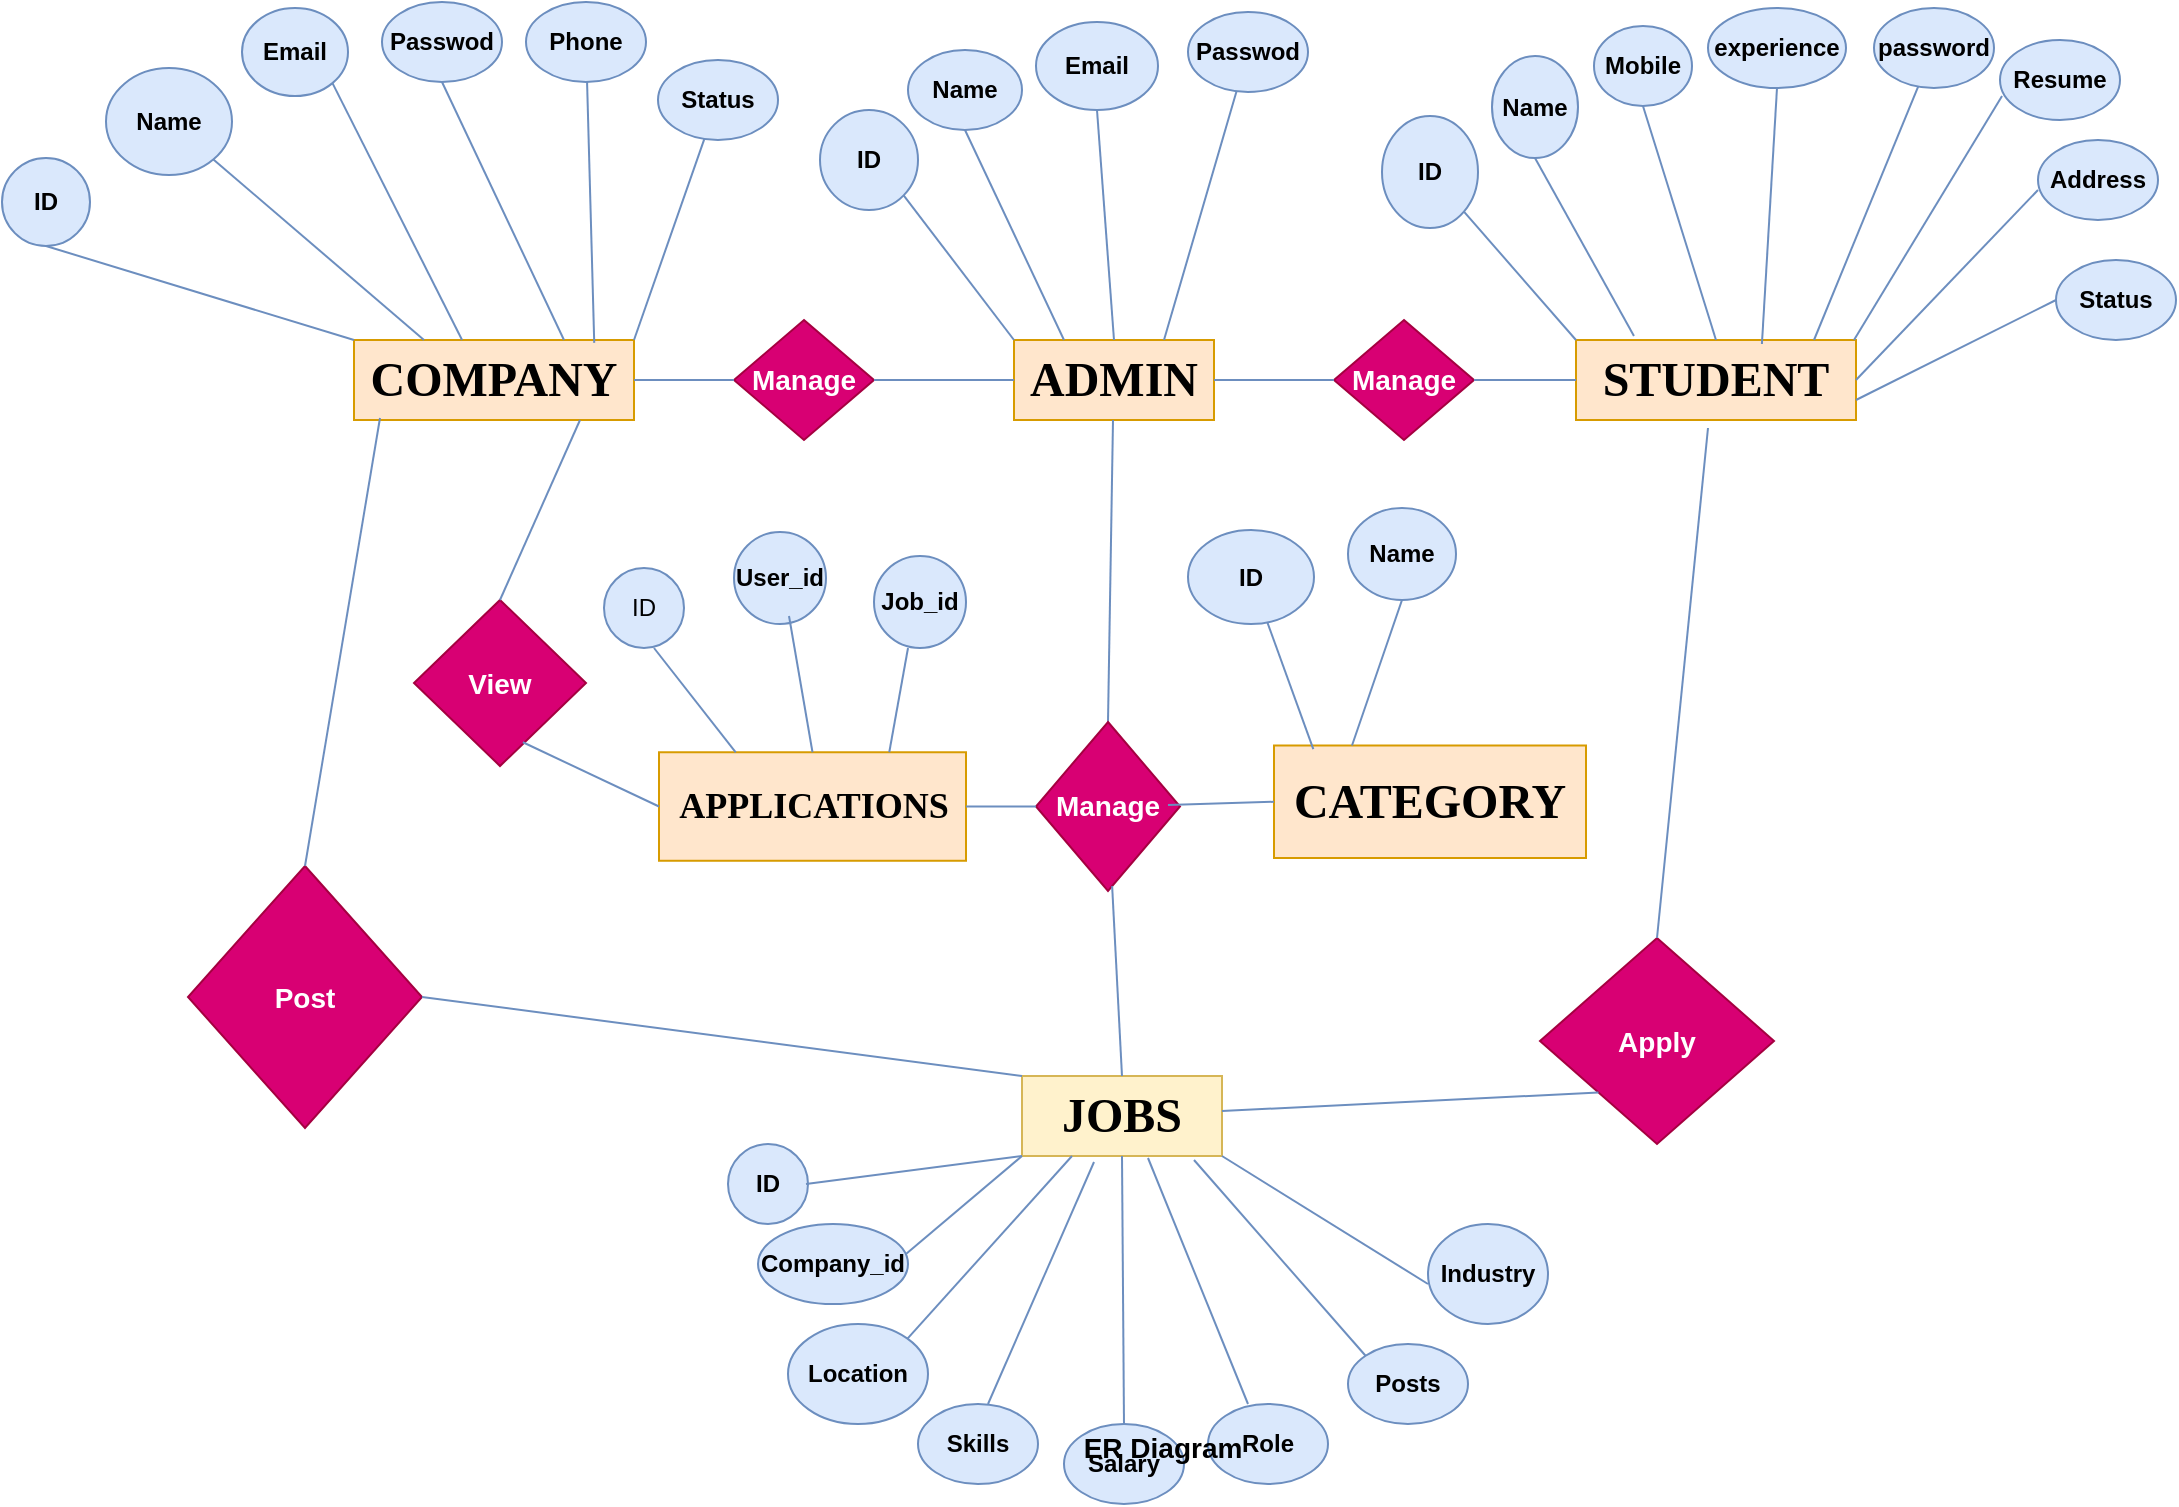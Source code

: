 <mxfile version="21.6.9" type="github">
  <diagram name="Page-1" id="xnDQvVN1IEBcobiF2Vbc">
    <mxGraphModel dx="1657" dy="1140" grid="0" gridSize="10" guides="1" tooltips="1" connect="1" arrows="1" fold="1" page="0" pageScale="1" pageWidth="850" pageHeight="1100" math="0" shadow="0">
      <root>
        <mxCell id="0" />
        <mxCell id="1" parent="0" />
        <mxCell id="uW9IMe0hNeK73aVWFQNA-1" value="&lt;b&gt;&lt;font face=&quot;Times New Roman&quot; style=&quot;font-size: 24px;&quot;&gt;COMPANY&lt;/font&gt;&lt;/b&gt;" style="whiteSpace=wrap;html=1;fillColor=#ffe6cc;strokeColor=#d79b00;" vertex="1" parent="1">
          <mxGeometry x="40" y="160" width="140" height="40" as="geometry" />
        </mxCell>
        <mxCell id="uW9IMe0hNeK73aVWFQNA-3" value="&lt;b&gt;&lt;font face=&quot;Times New Roman&quot; style=&quot;font-size: 24px;&quot;&gt;ADMIN&lt;/font&gt;&lt;/b&gt;" style="whiteSpace=wrap;html=1;fillColor=#ffe6cc;strokeColor=#d79b00;" vertex="1" parent="1">
          <mxGeometry x="370" y="160" width="100" height="40" as="geometry" />
        </mxCell>
        <mxCell id="uW9IMe0hNeK73aVWFQNA-4" value="&lt;b&gt;&lt;font face=&quot;Times New Roman&quot; style=&quot;font-size: 24px;&quot;&gt;STUDENT&lt;/font&gt;&lt;/b&gt;" style="whiteSpace=wrap;html=1;fillColor=#ffe6cc;strokeColor=#d79b00;" vertex="1" parent="1">
          <mxGeometry x="651" y="160" width="140" height="40" as="geometry" />
        </mxCell>
        <mxCell id="uW9IMe0hNeK73aVWFQNA-5" value="&lt;b&gt;&lt;font style=&quot;font-size: 14px;&quot;&gt;Manage&lt;/font&gt;&lt;/b&gt;" style="rhombus;whiteSpace=wrap;html=1;fillColor=#d80073;strokeColor=#A50040;fontColor=#ffffff;" vertex="1" parent="1">
          <mxGeometry x="230" y="150" width="70" height="60" as="geometry" />
        </mxCell>
        <mxCell id="uW9IMe0hNeK73aVWFQNA-6" value="&lt;b&gt;&lt;font style=&quot;font-size: 14px;&quot;&gt;Manage&lt;/font&gt;&lt;/b&gt;" style="rhombus;whiteSpace=wrap;html=1;fillColor=#d80073;strokeColor=#A50040;fontColor=#ffffff;" vertex="1" parent="1">
          <mxGeometry x="530" y="150" width="70" height="60" as="geometry" />
        </mxCell>
        <mxCell id="uW9IMe0hNeK73aVWFQNA-7" value="&lt;b&gt;&lt;font face=&quot;Times New Roman&quot; style=&quot;font-size: 24px;&quot;&gt;JOBS&lt;/font&gt;&lt;/b&gt;" style="whiteSpace=wrap;html=1;fillColor=#fff2cc;strokeColor=#d6b656;" vertex="1" parent="1">
          <mxGeometry x="374" y="528" width="100" height="40" as="geometry" />
        </mxCell>
        <mxCell id="uW9IMe0hNeK73aVWFQNA-8" value="&lt;b&gt;&lt;font style=&quot;font-size: 14px;&quot;&gt;Apply&lt;/font&gt;&lt;/b&gt;" style="rhombus;whiteSpace=wrap;html=1;fillColor=#d80073;strokeColor=#A50040;fontColor=#ffffff;" vertex="1" parent="1">
          <mxGeometry x="633" y="459" width="117" height="103" as="geometry" />
        </mxCell>
        <mxCell id="uW9IMe0hNeK73aVWFQNA-9" value="&lt;b&gt;&lt;font style=&quot;font-size: 14px;&quot;&gt;Post&lt;/font&gt;&lt;/b&gt;" style="rhombus;whiteSpace=wrap;html=1;fillColor=#d80073;strokeColor=#A50040;fontColor=#ffffff;" vertex="1" parent="1">
          <mxGeometry x="-43" y="423" width="117" height="131" as="geometry" />
        </mxCell>
        <mxCell id="uW9IMe0hNeK73aVWFQNA-13" value="" style="endArrow=none;html=1;rounded=0;fillColor=#dae8fc;strokeColor=#6c8ebf;" edge="1" parent="1" target="uW9IMe0hNeK73aVWFQNA-3">
          <mxGeometry width="50" height="50" relative="1" as="geometry">
            <mxPoint x="300" y="180" as="sourcePoint" />
            <mxPoint x="350" y="130" as="targetPoint" />
          </mxGeometry>
        </mxCell>
        <mxCell id="uW9IMe0hNeK73aVWFQNA-14" value="" style="endArrow=none;html=1;rounded=0;fillColor=#dae8fc;strokeColor=#6c8ebf;" edge="1" parent="1" target="uW9IMe0hNeK73aVWFQNA-5">
          <mxGeometry width="50" height="50" relative="1" as="geometry">
            <mxPoint x="180" y="180" as="sourcePoint" />
            <mxPoint x="230" y="130" as="targetPoint" />
          </mxGeometry>
        </mxCell>
        <mxCell id="uW9IMe0hNeK73aVWFQNA-15" value="" style="endArrow=none;html=1;rounded=0;entryX=0;entryY=0.5;entryDx=0;entryDy=0;fillColor=#dae8fc;strokeColor=#6c8ebf;" edge="1" parent="1" target="uW9IMe0hNeK73aVWFQNA-4">
          <mxGeometry width="50" height="50" relative="1" as="geometry">
            <mxPoint x="600" y="180" as="sourcePoint" />
            <mxPoint x="650" y="130" as="targetPoint" />
          </mxGeometry>
        </mxCell>
        <mxCell id="uW9IMe0hNeK73aVWFQNA-16" value="" style="endArrow=none;html=1;rounded=0;entryX=0;entryY=0.5;entryDx=0;entryDy=0;fillColor=#dae8fc;strokeColor=#6c8ebf;" edge="1" parent="1" target="uW9IMe0hNeK73aVWFQNA-6">
          <mxGeometry width="50" height="50" relative="1" as="geometry">
            <mxPoint x="470" y="180" as="sourcePoint" />
            <mxPoint x="520" y="130" as="targetPoint" />
          </mxGeometry>
        </mxCell>
        <mxCell id="uW9IMe0hNeK73aVWFQNA-17" value="" style="endArrow=none;html=1;rounded=0;exitX=0.5;exitY=0;exitDx=0;exitDy=0;fillColor=#dae8fc;strokeColor=#6c8ebf;" edge="1" parent="1" source="uW9IMe0hNeK73aVWFQNA-9">
          <mxGeometry width="50" height="50" relative="1" as="geometry">
            <mxPoint x="130" y="250" as="sourcePoint" />
            <mxPoint x="53" y="199" as="targetPoint" />
          </mxGeometry>
        </mxCell>
        <mxCell id="uW9IMe0hNeK73aVWFQNA-18" value="" style="endArrow=none;html=1;rounded=0;entryX=0;entryY=0;entryDx=0;entryDy=0;fillColor=#dae8fc;strokeColor=#6c8ebf;exitX=1;exitY=0.5;exitDx=0;exitDy=0;" edge="1" parent="1" source="uW9IMe0hNeK73aVWFQNA-9" target="uW9IMe0hNeK73aVWFQNA-7">
          <mxGeometry width="50" height="50" relative="1" as="geometry">
            <mxPoint x="133" y="401" as="sourcePoint" />
            <mxPoint x="330" y="270" as="targetPoint" />
          </mxGeometry>
        </mxCell>
        <mxCell id="uW9IMe0hNeK73aVWFQNA-19" value="" style="endArrow=none;html=1;rounded=0;entryX=0;entryY=1;entryDx=0;entryDy=0;fillColor=#dae8fc;strokeColor=#6c8ebf;" edge="1" parent="1" source="uW9IMe0hNeK73aVWFQNA-7" target="uW9IMe0hNeK73aVWFQNA-8">
          <mxGeometry width="50" height="50" relative="1" as="geometry">
            <mxPoint x="470" y="429" as="sourcePoint" />
            <mxPoint x="520" y="340" as="targetPoint" />
          </mxGeometry>
        </mxCell>
        <mxCell id="uW9IMe0hNeK73aVWFQNA-20" value="" style="endArrow=none;html=1;rounded=0;fillColor=#dae8fc;strokeColor=#6c8ebf;entryX=0.75;entryY=1;entryDx=0;entryDy=0;exitX=0.5;exitY=0;exitDx=0;exitDy=0;" edge="1" parent="1" source="uW9IMe0hNeK73aVWFQNA-8">
          <mxGeometry width="50" height="50" relative="1" as="geometry">
            <mxPoint x="710.316" y="474.467" as="sourcePoint" />
            <mxPoint x="717" y="204" as="targetPoint" />
          </mxGeometry>
        </mxCell>
        <mxCell id="uW9IMe0hNeK73aVWFQNA-24" value="" style="endArrow=none;html=1;rounded=0;fillColor=#dae8fc;strokeColor=#6c8ebf;exitX=0.5;exitY=0;exitDx=0;exitDy=0;" edge="1" parent="1" source="uW9IMe0hNeK73aVWFQNA-22">
          <mxGeometry width="50" height="50" relative="1" as="geometry">
            <mxPoint x="420" y="260" as="sourcePoint" />
            <mxPoint x="419.5" y="200" as="targetPoint" />
          </mxGeometry>
        </mxCell>
        <mxCell id="uW9IMe0hNeK73aVWFQNA-25" value="&lt;b&gt;ID&lt;/b&gt;" style="ellipse;whiteSpace=wrap;html=1;fillColor=#dae8fc;strokeColor=#6c8ebf;" vertex="1" parent="1">
          <mxGeometry x="-136" y="69" width="44" height="44" as="geometry" />
        </mxCell>
        <mxCell id="uW9IMe0hNeK73aVWFQNA-26" value="&lt;b&gt;Name&lt;/b&gt;" style="ellipse;whiteSpace=wrap;html=1;fillColor=#dae8fc;strokeColor=#6c8ebf;" vertex="1" parent="1">
          <mxGeometry x="-84" y="24" width="63" height="53.5" as="geometry" />
        </mxCell>
        <mxCell id="uW9IMe0hNeK73aVWFQNA-27" value="&lt;b&gt;Email&lt;/b&gt;" style="ellipse;whiteSpace=wrap;html=1;fillColor=#dae8fc;strokeColor=#6c8ebf;" vertex="1" parent="1">
          <mxGeometry x="-16" y="-6" width="53" height="44" as="geometry" />
        </mxCell>
        <mxCell id="uW9IMe0hNeK73aVWFQNA-28" value="&lt;b&gt;Passwod&lt;/b&gt;" style="ellipse;whiteSpace=wrap;html=1;fillColor=#dae8fc;strokeColor=#6c8ebf;" vertex="1" parent="1">
          <mxGeometry x="54" y="-9" width="60" height="40" as="geometry" />
        </mxCell>
        <mxCell id="uW9IMe0hNeK73aVWFQNA-29" value="" style="endArrow=none;html=1;rounded=0;entryX=0;entryY=0;entryDx=0;entryDy=0;fillColor=#dae8fc;strokeColor=#6c8ebf;exitX=0.5;exitY=1;exitDx=0;exitDy=0;" edge="1" parent="1" source="uW9IMe0hNeK73aVWFQNA-25" target="uW9IMe0hNeK73aVWFQNA-1">
          <mxGeometry width="50" height="50" relative="1" as="geometry">
            <mxPoint x="10" y="100" as="sourcePoint" />
            <mxPoint x="60" y="100" as="targetPoint" />
          </mxGeometry>
        </mxCell>
        <mxCell id="uW9IMe0hNeK73aVWFQNA-30" value="" style="endArrow=none;html=1;rounded=0;entryX=0.25;entryY=0;entryDx=0;entryDy=0;fillColor=#dae8fc;strokeColor=#6c8ebf;" edge="1" parent="1" source="uW9IMe0hNeK73aVWFQNA-26" target="uW9IMe0hNeK73aVWFQNA-1">
          <mxGeometry width="50" height="50" relative="1" as="geometry">
            <mxPoint x="60" y="70" as="sourcePoint" />
            <mxPoint x="110" y="70" as="targetPoint" />
          </mxGeometry>
        </mxCell>
        <mxCell id="uW9IMe0hNeK73aVWFQNA-31" value="" style="endArrow=none;html=1;rounded=0;fillColor=#dae8fc;strokeColor=#6c8ebf;entryX=0.386;entryY=0;entryDx=0;entryDy=0;entryPerimeter=0;exitX=1;exitY=1;exitDx=0;exitDy=0;" edge="1" parent="1" source="uW9IMe0hNeK73aVWFQNA-27" target="uW9IMe0hNeK73aVWFQNA-1">
          <mxGeometry width="50" height="50" relative="1" as="geometry">
            <mxPoint x="74" y="39" as="sourcePoint" />
            <mxPoint x="86" y="151" as="targetPoint" />
          </mxGeometry>
        </mxCell>
        <mxCell id="uW9IMe0hNeK73aVWFQNA-32" value="" style="endArrow=none;html=1;rounded=0;entryX=0.75;entryY=0;entryDx=0;entryDy=0;fillColor=#dae8fc;strokeColor=#6c8ebf;exitX=0.5;exitY=1;exitDx=0;exitDy=0;" edge="1" parent="1" source="uW9IMe0hNeK73aVWFQNA-28" target="uW9IMe0hNeK73aVWFQNA-1">
          <mxGeometry width="50" height="50" relative="1" as="geometry">
            <mxPoint x="180" y="60" as="sourcePoint" />
            <mxPoint x="230" y="60" as="targetPoint" />
          </mxGeometry>
        </mxCell>
        <mxCell id="uW9IMe0hNeK73aVWFQNA-33" value="" style="endArrow=none;html=1;rounded=0;fillColor=#dae8fc;strokeColor=#6c8ebf;exitX=0.858;exitY=0.036;exitDx=0;exitDy=0;exitPerimeter=0;" edge="1" parent="1" source="uW9IMe0hNeK73aVWFQNA-1" target="uW9IMe0hNeK73aVWFQNA-34">
          <mxGeometry width="50" height="50" relative="1" as="geometry">
            <mxPoint x="160" y="146" as="sourcePoint" />
            <mxPoint x="230" y="159" as="targetPoint" />
          </mxGeometry>
        </mxCell>
        <mxCell id="uW9IMe0hNeK73aVWFQNA-34" value="&lt;b&gt;Phone&lt;/b&gt;" style="ellipse;whiteSpace=wrap;html=1;fillColor=#dae8fc;strokeColor=#6c8ebf;" vertex="1" parent="1">
          <mxGeometry x="126" y="-9" width="60" height="40" as="geometry" />
        </mxCell>
        <mxCell id="uW9IMe0hNeK73aVWFQNA-35" value="&lt;b&gt;ID&lt;/b&gt;" style="ellipse;whiteSpace=wrap;html=1;fillColor=#dae8fc;strokeColor=#6c8ebf;" vertex="1" parent="1">
          <mxGeometry x="273" y="45" width="49" height="50" as="geometry" />
        </mxCell>
        <mxCell id="uW9IMe0hNeK73aVWFQNA-36" value="&lt;b&gt;Name&lt;/b&gt;" style="ellipse;whiteSpace=wrap;html=1;fillColor=#dae8fc;strokeColor=#6c8ebf;" vertex="1" parent="1">
          <mxGeometry x="317" y="15" width="57" height="40" as="geometry" />
        </mxCell>
        <mxCell id="uW9IMe0hNeK73aVWFQNA-37" value="&lt;b&gt;Email&lt;/b&gt;" style="ellipse;whiteSpace=wrap;html=1;fillColor=#dae8fc;strokeColor=#6c8ebf;" vertex="1" parent="1">
          <mxGeometry x="381" y="1" width="61" height="44" as="geometry" />
        </mxCell>
        <mxCell id="uW9IMe0hNeK73aVWFQNA-38" value="&lt;b&gt;Passwod&lt;/b&gt;" style="ellipse;whiteSpace=wrap;html=1;fillColor=#dae8fc;strokeColor=#6c8ebf;" vertex="1" parent="1">
          <mxGeometry x="457" y="-4" width="60" height="40" as="geometry" />
        </mxCell>
        <mxCell id="uW9IMe0hNeK73aVWFQNA-40" value="" style="endArrow=none;html=1;rounded=0;exitX=0;exitY=0;exitDx=0;exitDy=0;fillColor=#dae8fc;strokeColor=#6c8ebf;entryX=1;entryY=1;entryDx=0;entryDy=0;" edge="1" parent="1" source="uW9IMe0hNeK73aVWFQNA-3" target="uW9IMe0hNeK73aVWFQNA-35">
          <mxGeometry width="50" height="50" relative="1" as="geometry">
            <mxPoint x="270" y="160" as="sourcePoint" />
            <mxPoint x="326" y="89" as="targetPoint" />
          </mxGeometry>
        </mxCell>
        <mxCell id="uW9IMe0hNeK73aVWFQNA-41" value="" style="endArrow=none;html=1;rounded=0;exitX=0.25;exitY=0;exitDx=0;exitDy=0;fillColor=#dae8fc;strokeColor=#6c8ebf;entryX=0.5;entryY=1;entryDx=0;entryDy=0;" edge="1" parent="1" source="uW9IMe0hNeK73aVWFQNA-3" target="uW9IMe0hNeK73aVWFQNA-36">
          <mxGeometry width="50" height="50" relative="1" as="geometry">
            <mxPoint x="320" y="131" as="sourcePoint" />
            <mxPoint x="376" y="60" as="targetPoint" />
          </mxGeometry>
        </mxCell>
        <mxCell id="uW9IMe0hNeK73aVWFQNA-42" value="" style="endArrow=none;html=1;rounded=0;exitX=0.5;exitY=0;exitDx=0;exitDy=0;fillColor=#dae8fc;strokeColor=#6c8ebf;entryX=0.5;entryY=1;entryDx=0;entryDy=0;" edge="1" parent="1" source="uW9IMe0hNeK73aVWFQNA-3" target="uW9IMe0hNeK73aVWFQNA-37">
          <mxGeometry width="50" height="50" relative="1" as="geometry">
            <mxPoint x="380" y="121" as="sourcePoint" />
            <mxPoint x="436" y="50" as="targetPoint" />
          </mxGeometry>
        </mxCell>
        <mxCell id="uW9IMe0hNeK73aVWFQNA-43" value="" style="endArrow=none;html=1;rounded=0;exitX=0.75;exitY=0;exitDx=0;exitDy=0;fillColor=#dae8fc;strokeColor=#6c8ebf;" edge="1" parent="1" source="uW9IMe0hNeK73aVWFQNA-3" target="uW9IMe0hNeK73aVWFQNA-38">
          <mxGeometry width="50" height="50" relative="1" as="geometry">
            <mxPoint x="440" y="121" as="sourcePoint" />
            <mxPoint x="496" y="50" as="targetPoint" />
          </mxGeometry>
        </mxCell>
        <mxCell id="uW9IMe0hNeK73aVWFQNA-44" value="&lt;b&gt;ID&lt;/b&gt;" style="ellipse;whiteSpace=wrap;html=1;fillColor=#dae8fc;strokeColor=#6c8ebf;" vertex="1" parent="1">
          <mxGeometry x="554" y="48" width="48" height="56" as="geometry" />
        </mxCell>
        <mxCell id="uW9IMe0hNeK73aVWFQNA-45" value="&lt;b&gt;Name&lt;/b&gt;" style="ellipse;whiteSpace=wrap;html=1;fillColor=#dae8fc;strokeColor=#6c8ebf;" vertex="1" parent="1">
          <mxGeometry x="609" y="18" width="43" height="51" as="geometry" />
        </mxCell>
        <mxCell id="uW9IMe0hNeK73aVWFQNA-46" value="&lt;b&gt;Mobile&lt;/b&gt;" style="ellipse;whiteSpace=wrap;html=1;fillColor=#dae8fc;strokeColor=#6c8ebf;" vertex="1" parent="1">
          <mxGeometry x="660" y="3" width="49" height="40" as="geometry" />
        </mxCell>
        <mxCell id="uW9IMe0hNeK73aVWFQNA-47" value="&lt;b&gt;experience&lt;/b&gt;" style="ellipse;whiteSpace=wrap;html=1;fillColor=#dae8fc;strokeColor=#6c8ebf;" vertex="1" parent="1">
          <mxGeometry x="717" y="-6" width="69" height="40" as="geometry" />
        </mxCell>
        <mxCell id="uW9IMe0hNeK73aVWFQNA-48" value="&lt;b&gt;password&lt;/b&gt;" style="ellipse;whiteSpace=wrap;html=1;fillColor=#dae8fc;strokeColor=#6c8ebf;" vertex="1" parent="1">
          <mxGeometry x="800" y="-6" width="60" height="40" as="geometry" />
        </mxCell>
        <mxCell id="uW9IMe0hNeK73aVWFQNA-49" value="&lt;b&gt;Resume&lt;/b&gt;" style="ellipse;whiteSpace=wrap;html=1;fillColor=#dae8fc;strokeColor=#6c8ebf;" vertex="1" parent="1">
          <mxGeometry x="863" y="10" width="60" height="40" as="geometry" />
        </mxCell>
        <mxCell id="uW9IMe0hNeK73aVWFQNA-50" value="" style="endArrow=none;html=1;rounded=0;entryX=0.017;entryY=0.7;entryDx=0;entryDy=0;entryPerimeter=0;fillColor=#dae8fc;strokeColor=#6c8ebf;" edge="1" parent="1" target="uW9IMe0hNeK73aVWFQNA-49">
          <mxGeometry width="50" height="50" relative="1" as="geometry">
            <mxPoint x="790" y="160" as="sourcePoint" />
            <mxPoint x="890" y="80" as="targetPoint" />
          </mxGeometry>
        </mxCell>
        <mxCell id="uW9IMe0hNeK73aVWFQNA-51" value="" style="endArrow=none;html=1;rounded=0;exitX=0.85;exitY=0;exitDx=0;exitDy=0;exitPerimeter=0;fillColor=#dae8fc;strokeColor=#6c8ebf;" edge="1" parent="1" source="uW9IMe0hNeK73aVWFQNA-4" target="uW9IMe0hNeK73aVWFQNA-48">
          <mxGeometry width="50" height="50" relative="1" as="geometry">
            <mxPoint x="770" y="155" as="sourcePoint" />
            <mxPoint x="842" y="45" as="targetPoint" />
          </mxGeometry>
        </mxCell>
        <mxCell id="uW9IMe0hNeK73aVWFQNA-52" value="" style="endArrow=none;html=1;rounded=0;exitX=0.664;exitY=0.05;exitDx=0;exitDy=0;exitPerimeter=0;fillColor=#dae8fc;strokeColor=#6c8ebf;entryX=0.5;entryY=1;entryDx=0;entryDy=0;" edge="1" parent="1" source="uW9IMe0hNeK73aVWFQNA-4" target="uW9IMe0hNeK73aVWFQNA-47">
          <mxGeometry width="50" height="50" relative="1" as="geometry">
            <mxPoint x="740" y="155" as="sourcePoint" />
            <mxPoint x="781" y="45" as="targetPoint" />
          </mxGeometry>
        </mxCell>
        <mxCell id="uW9IMe0hNeK73aVWFQNA-53" value="" style="endArrow=none;html=1;rounded=0;exitX=0.5;exitY=0;exitDx=0;exitDy=0;fillColor=#dae8fc;strokeColor=#6c8ebf;entryX=0.5;entryY=1;entryDx=0;entryDy=0;" edge="1" parent="1" source="uW9IMe0hNeK73aVWFQNA-4" target="uW9IMe0hNeK73aVWFQNA-46">
          <mxGeometry width="50" height="50" relative="1" as="geometry">
            <mxPoint x="710" y="150" as="sourcePoint" />
            <mxPoint x="721" y="45" as="targetPoint" />
          </mxGeometry>
        </mxCell>
        <mxCell id="uW9IMe0hNeK73aVWFQNA-54" value="" style="endArrow=none;html=1;rounded=0;exitX=0.207;exitY=-0.05;exitDx=0;exitDy=0;exitPerimeter=0;fillColor=#dae8fc;strokeColor=#6c8ebf;entryX=0.5;entryY=1;entryDx=0;entryDy=0;" edge="1" parent="1" source="uW9IMe0hNeK73aVWFQNA-4" target="uW9IMe0hNeK73aVWFQNA-45">
          <mxGeometry width="50" height="50" relative="1" as="geometry">
            <mxPoint x="620" y="165" as="sourcePoint" />
            <mxPoint x="671" y="55" as="targetPoint" />
          </mxGeometry>
        </mxCell>
        <mxCell id="uW9IMe0hNeK73aVWFQNA-55" value="" style="endArrow=none;html=1;rounded=0;exitX=0;exitY=0;exitDx=0;exitDy=0;fillColor=#dae8fc;strokeColor=#6c8ebf;entryX=1;entryY=1;entryDx=0;entryDy=0;" edge="1" parent="1" source="uW9IMe0hNeK73aVWFQNA-4" target="uW9IMe0hNeK73aVWFQNA-44">
          <mxGeometry width="50" height="50" relative="1" as="geometry">
            <mxPoint x="570" y="195" as="sourcePoint" />
            <mxPoint x="621" y="85" as="targetPoint" />
          </mxGeometry>
        </mxCell>
        <mxCell id="uW9IMe0hNeK73aVWFQNA-56" value="&lt;b&gt;ID&lt;/b&gt;" style="ellipse;whiteSpace=wrap;html=1;fillColor=#dae8fc;strokeColor=#6c8ebf;" vertex="1" parent="1">
          <mxGeometry x="227" y="562" width="40" height="40" as="geometry" />
        </mxCell>
        <mxCell id="uW9IMe0hNeK73aVWFQNA-57" value="&lt;b&gt;Company_id&lt;/b&gt;" style="ellipse;whiteSpace=wrap;html=1;fillColor=#dae8fc;strokeColor=#6c8ebf;" vertex="1" parent="1">
          <mxGeometry x="242" y="602" width="75" height="40" as="geometry" />
        </mxCell>
        <mxCell id="uW9IMe0hNeK73aVWFQNA-58" value="&lt;b&gt;Location&lt;/b&gt;" style="ellipse;whiteSpace=wrap;html=1;fillColor=#dae8fc;strokeColor=#6c8ebf;" vertex="1" parent="1">
          <mxGeometry x="257" y="652" width="70" height="50" as="geometry" />
        </mxCell>
        <mxCell id="uW9IMe0hNeK73aVWFQNA-59" value="&lt;b&gt;Skills&lt;/b&gt;" style="ellipse;whiteSpace=wrap;html=1;fillColor=#dae8fc;strokeColor=#6c8ebf;" vertex="1" parent="1">
          <mxGeometry x="322" y="692" width="60" height="40" as="geometry" />
        </mxCell>
        <mxCell id="uW9IMe0hNeK73aVWFQNA-60" value="&lt;b&gt;Salary&lt;/b&gt;" style="ellipse;whiteSpace=wrap;html=1;fillColor=#dae8fc;strokeColor=#6c8ebf;" vertex="1" parent="1">
          <mxGeometry x="395" y="702" width="60" height="40" as="geometry" />
        </mxCell>
        <mxCell id="uW9IMe0hNeK73aVWFQNA-67" value="&lt;b&gt;Role&lt;/b&gt;" style="ellipse;whiteSpace=wrap;html=1;fillColor=#dae8fc;strokeColor=#6c8ebf;" vertex="1" parent="1">
          <mxGeometry x="467" y="692" width="60" height="40" as="geometry" />
        </mxCell>
        <mxCell id="uW9IMe0hNeK73aVWFQNA-68" value="&lt;b&gt;Posts&lt;/b&gt;" style="ellipse;whiteSpace=wrap;html=1;fillColor=#dae8fc;strokeColor=#6c8ebf;" vertex="1" parent="1">
          <mxGeometry x="537" y="662" width="60" height="40" as="geometry" />
        </mxCell>
        <mxCell id="uW9IMe0hNeK73aVWFQNA-69" value="&lt;b&gt;Industry&lt;/b&gt;" style="ellipse;whiteSpace=wrap;html=1;fillColor=#dae8fc;strokeColor=#6c8ebf;" vertex="1" parent="1">
          <mxGeometry x="577" y="602" width="60" height="50" as="geometry" />
        </mxCell>
        <mxCell id="uW9IMe0hNeK73aVWFQNA-72" value="" style="endArrow=none;html=1;rounded=0;entryX=0;entryY=1;entryDx=0;entryDy=0;fillColor=#dae8fc;strokeColor=#6c8ebf;" edge="1" parent="1" target="uW9IMe0hNeK73aVWFQNA-7">
          <mxGeometry width="50" height="50" relative="1" as="geometry">
            <mxPoint x="266" y="582" as="sourcePoint" />
            <mxPoint x="266" y="512" as="targetPoint" />
          </mxGeometry>
        </mxCell>
        <mxCell id="uW9IMe0hNeK73aVWFQNA-73" value="" style="endArrow=none;html=1;rounded=0;fillColor=#dae8fc;strokeColor=#6c8ebf;entryX=0;entryY=1;entryDx=0;entryDy=0;" edge="1" parent="1" target="uW9IMe0hNeK73aVWFQNA-7">
          <mxGeometry width="50" height="50" relative="1" as="geometry">
            <mxPoint x="316" y="617" as="sourcePoint" />
            <mxPoint x="367" y="572" as="targetPoint" />
          </mxGeometry>
        </mxCell>
        <mxCell id="uW9IMe0hNeK73aVWFQNA-74" value="" style="endArrow=none;html=1;rounded=0;entryX=0.25;entryY=1;entryDx=0;entryDy=0;exitX=1;exitY=0;exitDx=0;exitDy=0;fillColor=#dae8fc;strokeColor=#6c8ebf;" edge="1" parent="1" source="uW9IMe0hNeK73aVWFQNA-58" target="uW9IMe0hNeK73aVWFQNA-7">
          <mxGeometry width="50" height="50" relative="1" as="geometry">
            <mxPoint x="322" y="657" as="sourcePoint" />
            <mxPoint x="322" y="587" as="targetPoint" />
          </mxGeometry>
        </mxCell>
        <mxCell id="uW9IMe0hNeK73aVWFQNA-75" value="" style="endArrow=none;html=1;rounded=0;entryX=0.36;entryY=1.075;entryDx=0;entryDy=0;entryPerimeter=0;fillColor=#dae8fc;strokeColor=#6c8ebf;" edge="1" parent="1" target="uW9IMe0hNeK73aVWFQNA-7">
          <mxGeometry width="50" height="50" relative="1" as="geometry">
            <mxPoint x="357" y="692" as="sourcePoint" />
            <mxPoint x="357" y="622" as="targetPoint" />
          </mxGeometry>
        </mxCell>
        <mxCell id="uW9IMe0hNeK73aVWFQNA-76" value="" style="endArrow=none;html=1;rounded=0;entryX=0.5;entryY=1;entryDx=0;entryDy=0;fillColor=#dae8fc;strokeColor=#6c8ebf;exitX=0.5;exitY=0;exitDx=0;exitDy=0;" edge="1" parent="1" source="uW9IMe0hNeK73aVWFQNA-60" target="uW9IMe0hNeK73aVWFQNA-7">
          <mxGeometry width="50" height="50" relative="1" as="geometry">
            <mxPoint x="421" y="696" as="sourcePoint" />
            <mxPoint x="416.5" y="622" as="targetPoint" />
          </mxGeometry>
        </mxCell>
        <mxCell id="uW9IMe0hNeK73aVWFQNA-77" value="" style="endArrow=none;html=1;rounded=0;fillColor=#dae8fc;strokeColor=#6c8ebf;entryX=0.63;entryY=1.025;entryDx=0;entryDy=0;entryPerimeter=0;" edge="1" parent="1" target="uW9IMe0hNeK73aVWFQNA-7">
          <mxGeometry width="50" height="50" relative="1" as="geometry">
            <mxPoint x="487" y="692" as="sourcePoint" />
            <mxPoint x="437" y="572" as="targetPoint" />
          </mxGeometry>
        </mxCell>
        <mxCell id="uW9IMe0hNeK73aVWFQNA-78" value="" style="endArrow=none;html=1;rounded=0;entryX=0.86;entryY=1.05;entryDx=0;entryDy=0;entryPerimeter=0;exitX=0;exitY=0;exitDx=0;exitDy=0;fillColor=#dae8fc;strokeColor=#6c8ebf;" edge="1" parent="1" source="uW9IMe0hNeK73aVWFQNA-68" target="uW9IMe0hNeK73aVWFQNA-7">
          <mxGeometry width="50" height="50" relative="1" as="geometry">
            <mxPoint x="537" y="662" as="sourcePoint" />
            <mxPoint x="537" y="592" as="targetPoint" />
          </mxGeometry>
        </mxCell>
        <mxCell id="uW9IMe0hNeK73aVWFQNA-79" value="" style="endArrow=none;html=1;rounded=0;entryX=1;entryY=1;entryDx=0;entryDy=0;fillColor=#dae8fc;strokeColor=#6c8ebf;" edge="1" parent="1" target="uW9IMe0hNeK73aVWFQNA-7">
          <mxGeometry width="50" height="50" relative="1" as="geometry">
            <mxPoint x="577" y="632" as="sourcePoint" />
            <mxPoint x="577" y="562" as="targetPoint" />
          </mxGeometry>
        </mxCell>
        <mxCell id="uW9IMe0hNeK73aVWFQNA-81" value="&lt;b&gt;&lt;font style=&quot;font-size: 14px;&quot;&gt;ER Diagram&lt;/font&gt;&lt;/b&gt;" style="text;html=1;align=center;verticalAlign=middle;resizable=0;points=[];autosize=1;strokeColor=none;fillColor=none;" vertex="1" parent="1">
          <mxGeometry x="395" y="699" width="97" height="29" as="geometry" />
        </mxCell>
        <mxCell id="uW9IMe0hNeK73aVWFQNA-83" value="&lt;font face=&quot;Times New Roman&quot; style=&quot;font-size: 18px;&quot;&gt;&lt;b&gt;APPLICATIONS&lt;/b&gt;&lt;/font&gt;" style="whiteSpace=wrap;html=1;fillColor=#ffe6cc;strokeColor=#d79b00;" vertex="1" parent="1">
          <mxGeometry x="192.5" y="366.13" width="153.5" height="54.25" as="geometry" />
        </mxCell>
        <mxCell id="uW9IMe0hNeK73aVWFQNA-86" value="&lt;span style=&quot;font-size: 14px;&quot;&gt;&lt;b&gt;View&lt;/b&gt;&lt;/span&gt;" style="rhombus;whiteSpace=wrap;html=1;fillColor=#d80073;strokeColor=#A50040;fontColor=#ffffff;" vertex="1" parent="1">
          <mxGeometry x="70" y="290" width="86" height="83" as="geometry" />
        </mxCell>
        <mxCell id="uW9IMe0hNeK73aVWFQNA-87" value="" style="endArrow=none;html=1;rounded=0;fillColor=#dae8fc;strokeColor=#6c8ebf;exitX=0.5;exitY=0;exitDx=0;exitDy=0;" edge="1" parent="1" source="uW9IMe0hNeK73aVWFQNA-86">
          <mxGeometry width="50" height="50" relative="1" as="geometry">
            <mxPoint x="153.5" y="260" as="sourcePoint" />
            <mxPoint x="153" y="200" as="targetPoint" />
          </mxGeometry>
        </mxCell>
        <mxCell id="uW9IMe0hNeK73aVWFQNA-22" value="&lt;span style=&quot;font-size: 14px;&quot;&gt;&lt;b&gt;Manage&lt;/b&gt;&lt;/span&gt;" style="rhombus;whiteSpace=wrap;html=1;fillColor=#d80073;strokeColor=#A50040;fontColor=#ffffff;" vertex="1" parent="1">
          <mxGeometry x="381" y="351" width="72" height="84.5" as="geometry" />
        </mxCell>
        <mxCell id="uW9IMe0hNeK73aVWFQNA-90" value="" style="endArrow=none;html=1;rounded=0;fillColor=#dae8fc;strokeColor=#6c8ebf;exitX=0.5;exitY=0;exitDx=0;exitDy=0;" edge="1" parent="1" source="uW9IMe0hNeK73aVWFQNA-7" target="uW9IMe0hNeK73aVWFQNA-22">
          <mxGeometry width="50" height="50" relative="1" as="geometry">
            <mxPoint x="423" y="580.5" as="sourcePoint" />
            <mxPoint x="420" y="477" as="targetPoint" />
          </mxGeometry>
        </mxCell>
        <mxCell id="uW9IMe0hNeK73aVWFQNA-93" value="" style="endArrow=none;html=1;rounded=0;fillColor=#dae8fc;strokeColor=#6c8ebf;entryX=0;entryY=0.5;entryDx=0;entryDy=0;exitX=0.633;exitY=0.857;exitDx=0;exitDy=0;exitPerimeter=0;" edge="1" parent="1" source="uW9IMe0hNeK73aVWFQNA-86" target="uW9IMe0hNeK73aVWFQNA-83">
          <mxGeometry width="50" height="50" relative="1" as="geometry">
            <mxPoint x="130" y="369" as="sourcePoint" />
            <mxPoint x="192" y="400" as="targetPoint" />
          </mxGeometry>
        </mxCell>
        <mxCell id="uW9IMe0hNeK73aVWFQNA-94" value="" style="endArrow=none;html=1;rounded=0;fillColor=#dae8fc;strokeColor=#6c8ebf;exitX=1;exitY=0.5;exitDx=0;exitDy=0;entryX=0;entryY=0.5;entryDx=0;entryDy=0;" edge="1" parent="1" source="uW9IMe0hNeK73aVWFQNA-83" target="uW9IMe0hNeK73aVWFQNA-22">
          <mxGeometry width="50" height="50" relative="1" as="geometry">
            <mxPoint x="311" y="427.04" as="sourcePoint" />
            <mxPoint x="381" y="427.04" as="targetPoint" />
          </mxGeometry>
        </mxCell>
        <mxCell id="uW9IMe0hNeK73aVWFQNA-96" value="ID" style="ellipse;whiteSpace=wrap;html=1;fillColor=#dae8fc;strokeColor=#6c8ebf;" vertex="1" parent="1">
          <mxGeometry x="165" y="274" width="40" height="40" as="geometry" />
        </mxCell>
        <mxCell id="uW9IMe0hNeK73aVWFQNA-99" value="&lt;b&gt;User_id&lt;/b&gt;" style="ellipse;whiteSpace=wrap;html=1;fillColor=#dae8fc;strokeColor=#6c8ebf;" vertex="1" parent="1">
          <mxGeometry x="230" y="256" width="46" height="46" as="geometry" />
        </mxCell>
        <mxCell id="uW9IMe0hNeK73aVWFQNA-101" value="&lt;b&gt;Job_id&lt;/b&gt;" style="ellipse;whiteSpace=wrap;html=1;fillColor=#dae8fc;strokeColor=#6c8ebf;" vertex="1" parent="1">
          <mxGeometry x="300" y="268" width="46" height="46" as="geometry" />
        </mxCell>
        <mxCell id="uW9IMe0hNeK73aVWFQNA-103" value="" style="endArrow=none;html=1;rounded=0;exitX=0.25;exitY=0;exitDx=0;exitDy=0;fillColor=#dae8fc;strokeColor=#6c8ebf;" edge="1" parent="1" source="uW9IMe0hNeK73aVWFQNA-83">
          <mxGeometry width="50" height="50" relative="1" as="geometry">
            <mxPoint x="234" y="385" as="sourcePoint" />
            <mxPoint x="190" y="314" as="targetPoint" />
          </mxGeometry>
        </mxCell>
        <mxCell id="uW9IMe0hNeK73aVWFQNA-104" value="" style="endArrow=none;html=1;rounded=0;exitX=0.5;exitY=0;exitDx=0;exitDy=0;fillColor=#dae8fc;strokeColor=#6c8ebf;" edge="1" parent="1" source="uW9IMe0hNeK73aVWFQNA-83">
          <mxGeometry width="50" height="50" relative="1" as="geometry">
            <mxPoint x="301.5" y="369" as="sourcePoint" />
            <mxPoint x="257.5" y="298" as="targetPoint" />
          </mxGeometry>
        </mxCell>
        <mxCell id="uW9IMe0hNeK73aVWFQNA-105" value="" style="endArrow=none;html=1;rounded=0;fillColor=#dae8fc;strokeColor=#6c8ebf;exitX=0.75;exitY=0;exitDx=0;exitDy=0;" edge="1" parent="1" source="uW9IMe0hNeK73aVWFQNA-83">
          <mxGeometry width="50" height="50" relative="1" as="geometry">
            <mxPoint x="302" y="389" as="sourcePoint" />
            <mxPoint x="317" y="314" as="targetPoint" />
          </mxGeometry>
        </mxCell>
        <mxCell id="uW9IMe0hNeK73aVWFQNA-108" value="&lt;font face=&quot;Times New Roman&quot;&gt;&lt;span style=&quot;font-size: 24px;&quot;&gt;&lt;b&gt;CATEGORY&lt;/b&gt;&lt;/span&gt;&lt;/font&gt;" style="whiteSpace=wrap;html=1;fillColor=#ffe6cc;strokeColor=#d79b00;" vertex="1" parent="1">
          <mxGeometry x="500" y="362.75" width="156" height="56.25" as="geometry" />
        </mxCell>
        <mxCell id="uW9IMe0hNeK73aVWFQNA-110" value="" style="endArrow=none;html=1;rounded=0;entryX=0;entryY=0.5;entryDx=0;entryDy=0;fillColor=#dae8fc;strokeColor=#6c8ebf;" edge="1" parent="1" target="uW9IMe0hNeK73aVWFQNA-108">
          <mxGeometry width="50" height="50" relative="1" as="geometry">
            <mxPoint x="447" y="392.54" as="sourcePoint" />
            <mxPoint x="507" y="392.54" as="targetPoint" />
          </mxGeometry>
        </mxCell>
        <mxCell id="uW9IMe0hNeK73aVWFQNA-111" value="&lt;b&gt;ID&lt;/b&gt;" style="ellipse;whiteSpace=wrap;html=1;fillColor=#dae8fc;strokeColor=#6c8ebf;" vertex="1" parent="1">
          <mxGeometry x="457" y="255" width="63" height="47" as="geometry" />
        </mxCell>
        <mxCell id="uW9IMe0hNeK73aVWFQNA-112" value="&lt;b&gt;Name&lt;/b&gt;" style="ellipse;whiteSpace=wrap;html=1;fillColor=#dae8fc;strokeColor=#6c8ebf;" vertex="1" parent="1">
          <mxGeometry x="537" y="244" width="54" height="46" as="geometry" />
        </mxCell>
        <mxCell id="uW9IMe0hNeK73aVWFQNA-113" value="" style="endArrow=none;html=1;rounded=0;exitX=0.126;exitY=0.032;exitDx=0;exitDy=0;fillColor=#dae8fc;strokeColor=#6c8ebf;exitPerimeter=0;" edge="1" parent="1" source="uW9IMe0hNeK73aVWFQNA-108" target="uW9IMe0hNeK73aVWFQNA-111">
          <mxGeometry width="50" height="50" relative="1" as="geometry">
            <mxPoint x="597" y="395" as="sourcePoint" />
            <mxPoint x="553" y="324" as="targetPoint" />
          </mxGeometry>
        </mxCell>
        <mxCell id="uW9IMe0hNeK73aVWFQNA-114" value="" style="endArrow=none;html=1;rounded=0;fillColor=#dae8fc;strokeColor=#6c8ebf;entryX=0.5;entryY=1;entryDx=0;entryDy=0;exitX=0.25;exitY=0;exitDx=0;exitDy=0;" edge="1" parent="1" source="uW9IMe0hNeK73aVWFQNA-108" target="uW9IMe0hNeK73aVWFQNA-112">
          <mxGeometry width="50" height="50" relative="1" as="geometry">
            <mxPoint x="604" y="364" as="sourcePoint" />
            <mxPoint x="594" y="302" as="targetPoint" />
          </mxGeometry>
        </mxCell>
        <mxCell id="uW9IMe0hNeK73aVWFQNA-121" value="&lt;b&gt;Status&lt;/b&gt;" style="ellipse;whiteSpace=wrap;html=1;fillColor=#dae8fc;strokeColor=#6c8ebf;" vertex="1" parent="1">
          <mxGeometry x="192" y="20" width="60" height="40" as="geometry" />
        </mxCell>
        <mxCell id="uW9IMe0hNeK73aVWFQNA-123" value="" style="endArrow=none;html=1;rounded=0;fillColor=#dae8fc;strokeColor=#6c8ebf;exitX=1;exitY=0;exitDx=0;exitDy=0;" edge="1" parent="1" source="uW9IMe0hNeK73aVWFQNA-1" target="uW9IMe0hNeK73aVWFQNA-121">
          <mxGeometry width="50" height="50" relative="1" as="geometry">
            <mxPoint x="182" y="157" as="sourcePoint" />
            <mxPoint x="169" y="41" as="targetPoint" />
          </mxGeometry>
        </mxCell>
        <mxCell id="uW9IMe0hNeK73aVWFQNA-124" value="&lt;b&gt;Address&lt;/b&gt;" style="ellipse;whiteSpace=wrap;html=1;fillColor=#dae8fc;strokeColor=#6c8ebf;" vertex="1" parent="1">
          <mxGeometry x="882" y="60" width="60" height="40" as="geometry" />
        </mxCell>
        <mxCell id="uW9IMe0hNeK73aVWFQNA-125" value="" style="endArrow=none;html=1;rounded=0;entryX=0.017;entryY=0.7;entryDx=0;entryDy=0;entryPerimeter=0;fillColor=#dae8fc;strokeColor=#6c8ebf;exitX=1;exitY=0.5;exitDx=0;exitDy=0;" edge="1" parent="1" source="uW9IMe0hNeK73aVWFQNA-4">
          <mxGeometry width="50" height="50" relative="1" as="geometry">
            <mxPoint x="808" y="207" as="sourcePoint" />
            <mxPoint x="882" y="85" as="targetPoint" />
          </mxGeometry>
        </mxCell>
        <mxCell id="uW9IMe0hNeK73aVWFQNA-126" value="&lt;b&gt;Status&lt;/b&gt;" style="ellipse;whiteSpace=wrap;html=1;fillColor=#dae8fc;strokeColor=#6c8ebf;" vertex="1" parent="1">
          <mxGeometry x="891" y="120" width="60" height="40" as="geometry" />
        </mxCell>
        <mxCell id="uW9IMe0hNeK73aVWFQNA-127" value="" style="endArrow=none;html=1;rounded=0;entryX=0;entryY=0.5;entryDx=0;entryDy=0;fillColor=#dae8fc;strokeColor=#6c8ebf;exitX=1;exitY=0.75;exitDx=0;exitDy=0;" edge="1" parent="1" source="uW9IMe0hNeK73aVWFQNA-4" target="uW9IMe0hNeK73aVWFQNA-126">
          <mxGeometry width="50" height="50" relative="1" as="geometry">
            <mxPoint x="800" y="240" as="sourcePoint" />
            <mxPoint x="891" y="145" as="targetPoint" />
          </mxGeometry>
        </mxCell>
      </root>
    </mxGraphModel>
  </diagram>
</mxfile>
